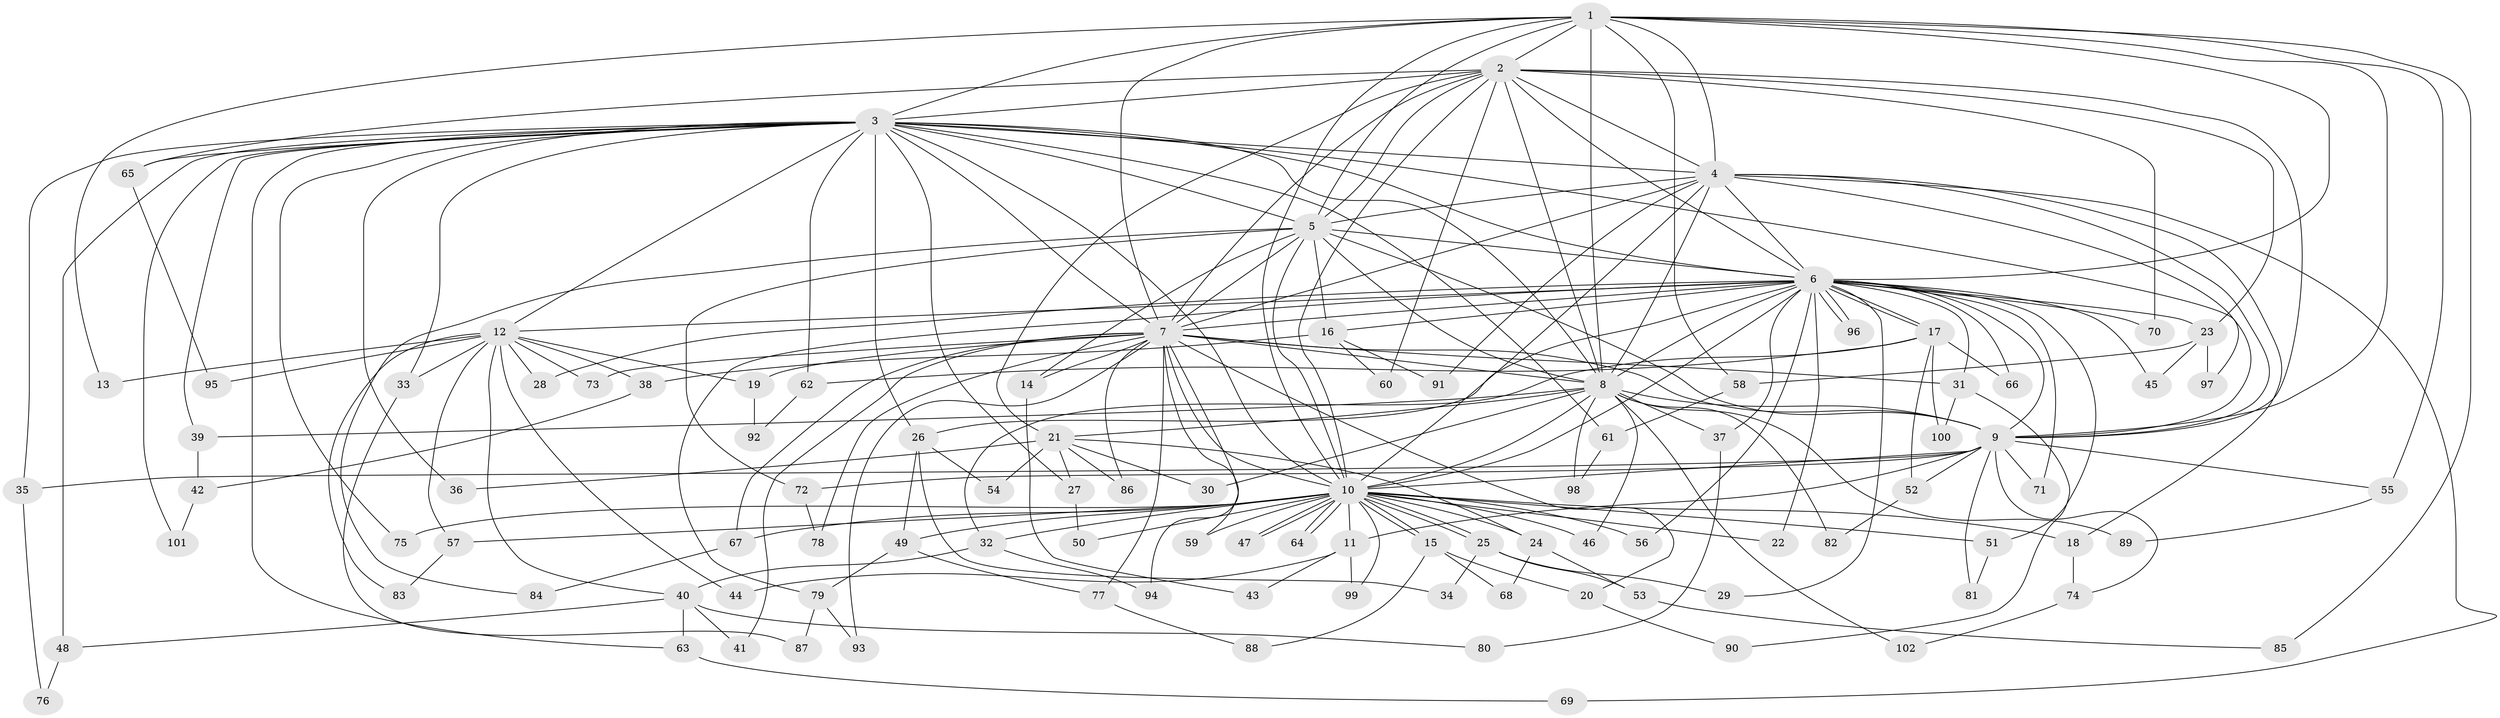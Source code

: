 // Generated by graph-tools (version 1.1) at 2025/11/02/27/25 16:11:06]
// undirected, 102 vertices, 229 edges
graph export_dot {
graph [start="1"]
  node [color=gray90,style=filled];
  1;
  2;
  3;
  4;
  5;
  6;
  7;
  8;
  9;
  10;
  11;
  12;
  13;
  14;
  15;
  16;
  17;
  18;
  19;
  20;
  21;
  22;
  23;
  24;
  25;
  26;
  27;
  28;
  29;
  30;
  31;
  32;
  33;
  34;
  35;
  36;
  37;
  38;
  39;
  40;
  41;
  42;
  43;
  44;
  45;
  46;
  47;
  48;
  49;
  50;
  51;
  52;
  53;
  54;
  55;
  56;
  57;
  58;
  59;
  60;
  61;
  62;
  63;
  64;
  65;
  66;
  67;
  68;
  69;
  70;
  71;
  72;
  73;
  74;
  75;
  76;
  77;
  78;
  79;
  80;
  81;
  82;
  83;
  84;
  85;
  86;
  87;
  88;
  89;
  90;
  91;
  92;
  93;
  94;
  95;
  96;
  97;
  98;
  99;
  100;
  101;
  102;
  1 -- 2;
  1 -- 3;
  1 -- 4;
  1 -- 5;
  1 -- 6;
  1 -- 7;
  1 -- 8;
  1 -- 9;
  1 -- 10;
  1 -- 13;
  1 -- 55;
  1 -- 58;
  1 -- 85;
  2 -- 3;
  2 -- 4;
  2 -- 5;
  2 -- 6;
  2 -- 7;
  2 -- 8;
  2 -- 9;
  2 -- 10;
  2 -- 21;
  2 -- 23;
  2 -- 60;
  2 -- 65;
  2 -- 70;
  3 -- 4;
  3 -- 5;
  3 -- 6;
  3 -- 7;
  3 -- 8;
  3 -- 9;
  3 -- 10;
  3 -- 12;
  3 -- 26;
  3 -- 27;
  3 -- 33;
  3 -- 35;
  3 -- 36;
  3 -- 39;
  3 -- 48;
  3 -- 61;
  3 -- 62;
  3 -- 63;
  3 -- 65;
  3 -- 75;
  3 -- 101;
  4 -- 5;
  4 -- 6;
  4 -- 7;
  4 -- 8;
  4 -- 9;
  4 -- 10;
  4 -- 18;
  4 -- 69;
  4 -- 91;
  4 -- 97;
  5 -- 6;
  5 -- 7;
  5 -- 8;
  5 -- 9;
  5 -- 10;
  5 -- 14;
  5 -- 16;
  5 -- 72;
  5 -- 84;
  6 -- 7;
  6 -- 8;
  6 -- 9;
  6 -- 10;
  6 -- 12;
  6 -- 16;
  6 -- 17;
  6 -- 17;
  6 -- 22;
  6 -- 23;
  6 -- 26;
  6 -- 28;
  6 -- 29;
  6 -- 31;
  6 -- 37;
  6 -- 45;
  6 -- 51;
  6 -- 56;
  6 -- 66;
  6 -- 70;
  6 -- 71;
  6 -- 79;
  6 -- 96;
  6 -- 96;
  7 -- 8;
  7 -- 9;
  7 -- 10;
  7 -- 14;
  7 -- 19;
  7 -- 20;
  7 -- 31;
  7 -- 41;
  7 -- 59;
  7 -- 67;
  7 -- 73;
  7 -- 77;
  7 -- 78;
  7 -- 86;
  7 -- 93;
  7 -- 94;
  8 -- 9;
  8 -- 10;
  8 -- 21;
  8 -- 30;
  8 -- 37;
  8 -- 39;
  8 -- 46;
  8 -- 82;
  8 -- 89;
  8 -- 98;
  8 -- 102;
  9 -- 10;
  9 -- 11;
  9 -- 35;
  9 -- 52;
  9 -- 55;
  9 -- 71;
  9 -- 72;
  9 -- 74;
  9 -- 81;
  10 -- 11;
  10 -- 15;
  10 -- 15;
  10 -- 18;
  10 -- 22;
  10 -- 24;
  10 -- 25;
  10 -- 25;
  10 -- 32;
  10 -- 46;
  10 -- 47;
  10 -- 47;
  10 -- 49;
  10 -- 50;
  10 -- 51;
  10 -- 56;
  10 -- 57;
  10 -- 59;
  10 -- 64;
  10 -- 64;
  10 -- 67;
  10 -- 75;
  10 -- 99;
  11 -- 43;
  11 -- 44;
  11 -- 99;
  12 -- 13;
  12 -- 19;
  12 -- 28;
  12 -- 33;
  12 -- 38;
  12 -- 40;
  12 -- 44;
  12 -- 57;
  12 -- 73;
  12 -- 83;
  12 -- 95;
  14 -- 43;
  15 -- 20;
  15 -- 68;
  15 -- 88;
  16 -- 38;
  16 -- 60;
  16 -- 91;
  17 -- 32;
  17 -- 52;
  17 -- 62;
  17 -- 66;
  17 -- 100;
  18 -- 74;
  19 -- 92;
  20 -- 90;
  21 -- 24;
  21 -- 27;
  21 -- 30;
  21 -- 36;
  21 -- 54;
  21 -- 86;
  23 -- 45;
  23 -- 58;
  23 -- 97;
  24 -- 53;
  24 -- 68;
  25 -- 29;
  25 -- 34;
  25 -- 53;
  26 -- 34;
  26 -- 49;
  26 -- 54;
  27 -- 50;
  31 -- 90;
  31 -- 100;
  32 -- 40;
  32 -- 94;
  33 -- 87;
  35 -- 76;
  37 -- 80;
  38 -- 42;
  39 -- 42;
  40 -- 41;
  40 -- 48;
  40 -- 63;
  40 -- 80;
  42 -- 101;
  48 -- 76;
  49 -- 77;
  49 -- 79;
  51 -- 81;
  52 -- 82;
  53 -- 85;
  55 -- 89;
  57 -- 83;
  58 -- 61;
  61 -- 98;
  62 -- 92;
  63 -- 69;
  65 -- 95;
  67 -- 84;
  72 -- 78;
  74 -- 102;
  77 -- 88;
  79 -- 87;
  79 -- 93;
}
